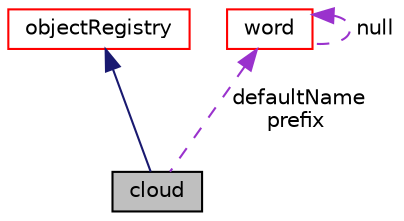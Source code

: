 digraph "cloud"
{
  bgcolor="transparent";
  edge [fontname="Helvetica",fontsize="10",labelfontname="Helvetica",labelfontsize="10"];
  node [fontname="Helvetica",fontsize="10",shape=record];
  Node47 [label="cloud",height=0.2,width=0.4,color="black", fillcolor="grey75", style="filled", fontcolor="black"];
  Node48 -> Node47 [dir="back",color="midnightblue",fontsize="10",style="solid",fontname="Helvetica"];
  Node48 [label="objectRegistry",height=0.2,width=0.4,color="red",URL="$a27433.html",tooltip="Registry of regIOobjects. "];
  Node57 -> Node47 [dir="back",color="darkorchid3",fontsize="10",style="dashed",label=" defaultName\nprefix" ,fontname="Helvetica"];
  Node57 [label="word",height=0.2,width=0.4,color="red",URL="$a29565.html",tooltip="A class for handling words, derived from string. "];
  Node57 -> Node57 [dir="back",color="darkorchid3",fontsize="10",style="dashed",label=" null" ,fontname="Helvetica"];
}
